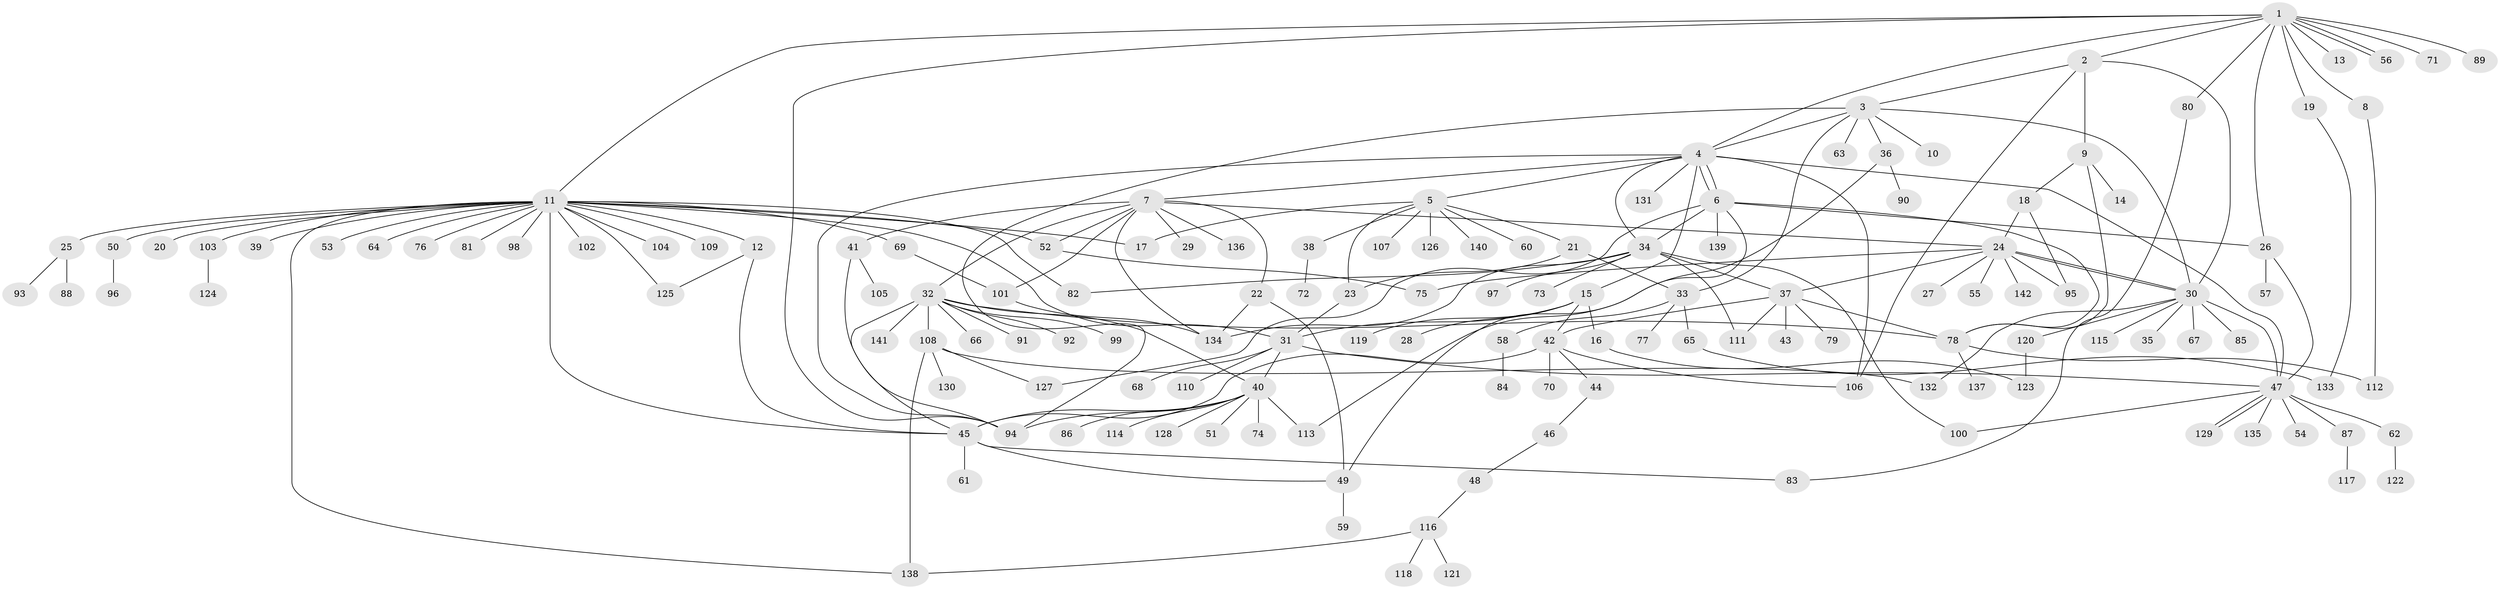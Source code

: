 // coarse degree distribution, {11: 0.028169014084507043, 6: 0.09859154929577464, 7: 0.028169014084507043, 10: 0.028169014084507043, 8: 0.014084507042253521, 3: 0.08450704225352113, 1: 0.4084507042253521, 5: 0.09859154929577464, 2: 0.16901408450704225, 9: 0.028169014084507043, 4: 0.014084507042253521}
// Generated by graph-tools (version 1.1) at 2025/50/03/04/25 22:50:13]
// undirected, 142 vertices, 197 edges
graph export_dot {
  node [color=gray90,style=filled];
  1;
  2;
  3;
  4;
  5;
  6;
  7;
  8;
  9;
  10;
  11;
  12;
  13;
  14;
  15;
  16;
  17;
  18;
  19;
  20;
  21;
  22;
  23;
  24;
  25;
  26;
  27;
  28;
  29;
  30;
  31;
  32;
  33;
  34;
  35;
  36;
  37;
  38;
  39;
  40;
  41;
  42;
  43;
  44;
  45;
  46;
  47;
  48;
  49;
  50;
  51;
  52;
  53;
  54;
  55;
  56;
  57;
  58;
  59;
  60;
  61;
  62;
  63;
  64;
  65;
  66;
  67;
  68;
  69;
  70;
  71;
  72;
  73;
  74;
  75;
  76;
  77;
  78;
  79;
  80;
  81;
  82;
  83;
  84;
  85;
  86;
  87;
  88;
  89;
  90;
  91;
  92;
  93;
  94;
  95;
  96;
  97;
  98;
  99;
  100;
  101;
  102;
  103;
  104;
  105;
  106;
  107;
  108;
  109;
  110;
  111;
  112;
  113;
  114;
  115;
  116;
  117;
  118;
  119;
  120;
  121;
  122;
  123;
  124;
  125;
  126;
  127;
  128;
  129;
  130;
  131;
  132;
  133;
  134;
  135;
  136;
  137;
  138;
  139;
  140;
  141;
  142;
  1 -- 2;
  1 -- 4;
  1 -- 8;
  1 -- 11;
  1 -- 13;
  1 -- 19;
  1 -- 26;
  1 -- 56;
  1 -- 56;
  1 -- 71;
  1 -- 80;
  1 -- 89;
  1 -- 94;
  2 -- 3;
  2 -- 9;
  2 -- 30;
  2 -- 106;
  3 -- 4;
  3 -- 10;
  3 -- 30;
  3 -- 33;
  3 -- 36;
  3 -- 63;
  3 -- 94;
  4 -- 5;
  4 -- 6;
  4 -- 6;
  4 -- 7;
  4 -- 15;
  4 -- 34;
  4 -- 47;
  4 -- 94;
  4 -- 106;
  4 -- 131;
  5 -- 17;
  5 -- 21;
  5 -- 23;
  5 -- 38;
  5 -- 60;
  5 -- 107;
  5 -- 126;
  5 -- 140;
  6 -- 26;
  6 -- 34;
  6 -- 49;
  6 -- 78;
  6 -- 127;
  6 -- 139;
  7 -- 22;
  7 -- 24;
  7 -- 29;
  7 -- 32;
  7 -- 41;
  7 -- 52;
  7 -- 101;
  7 -- 134;
  7 -- 136;
  8 -- 112;
  9 -- 14;
  9 -- 18;
  9 -- 78;
  11 -- 12;
  11 -- 17;
  11 -- 20;
  11 -- 25;
  11 -- 31;
  11 -- 39;
  11 -- 45;
  11 -- 50;
  11 -- 52;
  11 -- 53;
  11 -- 64;
  11 -- 69;
  11 -- 76;
  11 -- 81;
  11 -- 82;
  11 -- 98;
  11 -- 102;
  11 -- 103;
  11 -- 104;
  11 -- 109;
  11 -- 125;
  11 -- 138;
  12 -- 45;
  12 -- 125;
  15 -- 16;
  15 -- 28;
  15 -- 31;
  15 -- 42;
  15 -- 119;
  16 -- 123;
  18 -- 24;
  18 -- 95;
  19 -- 133;
  21 -- 23;
  21 -- 33;
  22 -- 49;
  22 -- 134;
  23 -- 31;
  24 -- 27;
  24 -- 30;
  24 -- 30;
  24 -- 37;
  24 -- 55;
  24 -- 75;
  24 -- 95;
  24 -- 142;
  25 -- 88;
  25 -- 93;
  26 -- 47;
  26 -- 57;
  30 -- 35;
  30 -- 47;
  30 -- 67;
  30 -- 85;
  30 -- 115;
  30 -- 120;
  30 -- 132;
  31 -- 40;
  31 -- 47;
  31 -- 68;
  31 -- 110;
  32 -- 40;
  32 -- 45;
  32 -- 66;
  32 -- 78;
  32 -- 91;
  32 -- 92;
  32 -- 99;
  32 -- 108;
  32 -- 141;
  33 -- 58;
  33 -- 65;
  33 -- 77;
  34 -- 37;
  34 -- 73;
  34 -- 82;
  34 -- 97;
  34 -- 100;
  34 -- 111;
  34 -- 134;
  36 -- 90;
  36 -- 113;
  37 -- 42;
  37 -- 43;
  37 -- 78;
  37 -- 79;
  37 -- 111;
  38 -- 72;
  40 -- 45;
  40 -- 51;
  40 -- 74;
  40 -- 86;
  40 -- 94;
  40 -- 113;
  40 -- 114;
  40 -- 128;
  41 -- 94;
  41 -- 105;
  42 -- 44;
  42 -- 45;
  42 -- 70;
  42 -- 106;
  44 -- 46;
  45 -- 49;
  45 -- 61;
  45 -- 83;
  46 -- 48;
  47 -- 54;
  47 -- 62;
  47 -- 87;
  47 -- 100;
  47 -- 129;
  47 -- 129;
  47 -- 135;
  48 -- 116;
  49 -- 59;
  50 -- 96;
  52 -- 75;
  58 -- 84;
  62 -- 122;
  65 -- 133;
  69 -- 101;
  78 -- 112;
  78 -- 137;
  80 -- 83;
  87 -- 117;
  101 -- 134;
  103 -- 124;
  108 -- 127;
  108 -- 130;
  108 -- 132;
  108 -- 138;
  116 -- 118;
  116 -- 121;
  116 -- 138;
  120 -- 123;
}
